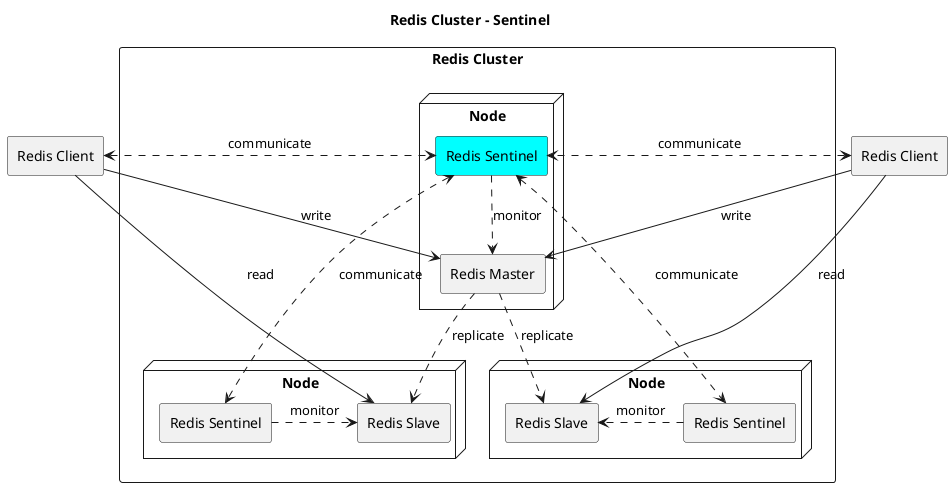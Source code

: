 @startuml

Title Redis Cluster - Sentinel

skinparam componentStyle rectangle

[Redis Client] as RC1
[Redis Client] as RC2

component "Redis Cluster" {
  node "Node" as N1 {
    [Redis Master] as RM
    [Redis Sentinel] as RSM #Cyan
  }

  node "Node" as N2 {
    [Redis Slave] as RS1
    [Redis Sentinel] as RSS1
  }

  node "Node" as N3 {
    [Redis Slave] as RS2
    [Redis Sentinel] as RSS2
  }

  [RSM] -[hidden]-> [RM]
  [RS1] -[hidden]l-> [RSS1]
  [RS2] -[hidden]r-> [RSS2]

  [RSM] ..> [RM] : monitor
  [RSS1] .> [RS1] : monitor
  [RSS2] .> [RS2] : monitor

  [RSM] <.> [RSS1] : communicate
  [RSM] <.> [RSS2] : communicate
  '[RSS1] <.> [RSS2] : communicate

  [RM] ..> [RS1] : replicate
  [RM] ..> [RS2] : replicate
}

[RC1] <.> [RSM] : communicate
[RC1] -> [RM] : write
[RC2] -> [RM] : write
[RC2] <.> [RSM] : communicate
[RC1] -> [RS1] : read
[RC2] -> [RS2] : read

@enduml
